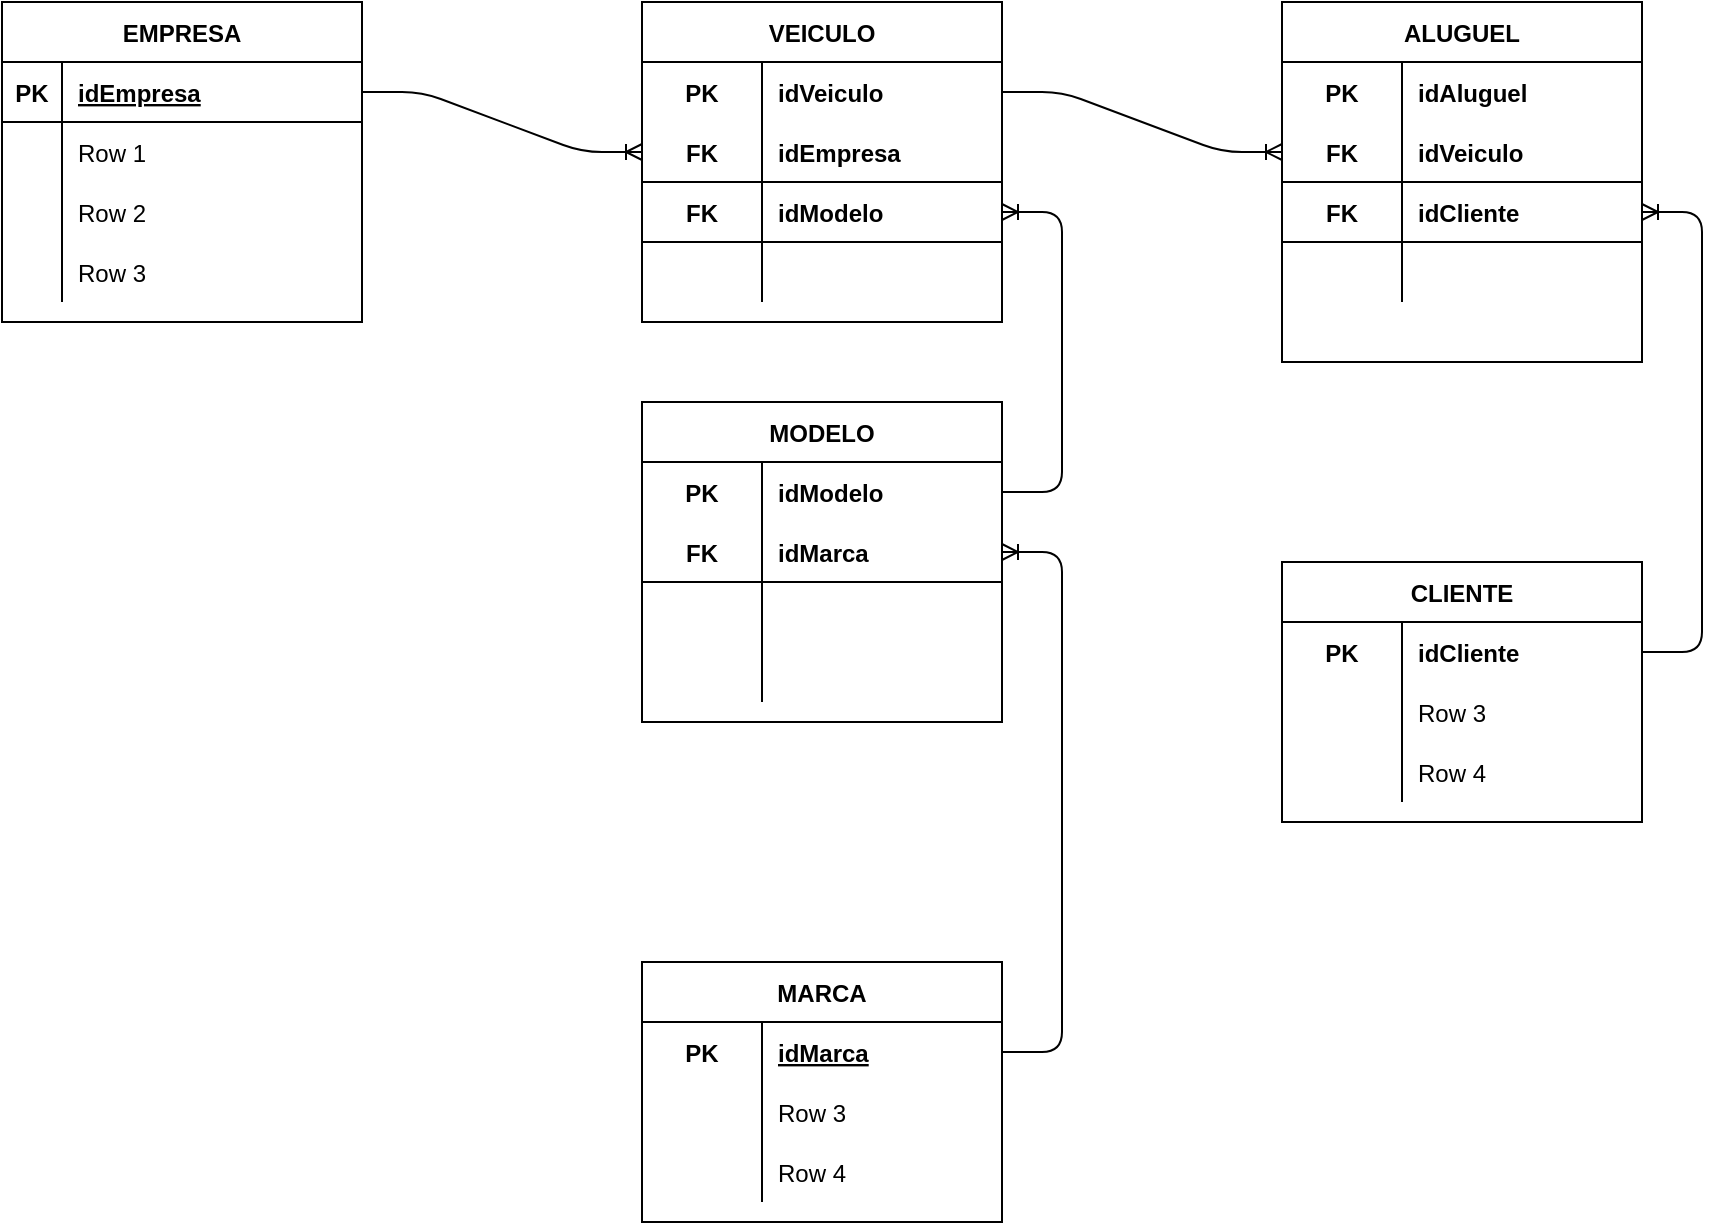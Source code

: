 <mxfile version="14.9.4" type="device"><diagram id="PAT8XYoJ0D5u2G1P0t_o" name="Page-1"><mxGraphModel dx="1038" dy="579" grid="1" gridSize="10" guides="1" tooltips="1" connect="1" arrows="1" fold="1" page="1" pageScale="1" pageWidth="827" pageHeight="1169" math="0" shadow="0"><root><mxCell id="0"/><mxCell id="1" parent="0"/><mxCell id="eaM4vjjIrFsPrH_0xcct-1" value="EMPRESA" style="shape=table;startSize=30;container=1;collapsible=1;childLayout=tableLayout;fixedRows=1;rowLines=0;fontStyle=1;align=center;resizeLast=1;" vertex="1" parent="1"><mxGeometry x="120" y="80" width="180" height="160" as="geometry"/></mxCell><mxCell id="eaM4vjjIrFsPrH_0xcct-2" value="" style="shape=partialRectangle;collapsible=0;dropTarget=0;pointerEvents=0;fillColor=none;top=0;left=0;bottom=1;right=0;points=[[0,0.5],[1,0.5]];portConstraint=eastwest;" vertex="1" parent="eaM4vjjIrFsPrH_0xcct-1"><mxGeometry y="30" width="180" height="30" as="geometry"/></mxCell><mxCell id="eaM4vjjIrFsPrH_0xcct-3" value="PK" style="shape=partialRectangle;connectable=0;fillColor=none;top=0;left=0;bottom=0;right=0;fontStyle=1;overflow=hidden;" vertex="1" parent="eaM4vjjIrFsPrH_0xcct-2"><mxGeometry width="30" height="30" as="geometry"/></mxCell><mxCell id="eaM4vjjIrFsPrH_0xcct-4" value="idEmpresa" style="shape=partialRectangle;connectable=0;fillColor=none;top=0;left=0;bottom=0;right=0;align=left;spacingLeft=6;fontStyle=5;overflow=hidden;" vertex="1" parent="eaM4vjjIrFsPrH_0xcct-2"><mxGeometry x="30" width="150" height="30" as="geometry"/></mxCell><mxCell id="eaM4vjjIrFsPrH_0xcct-5" value="" style="shape=partialRectangle;collapsible=0;dropTarget=0;pointerEvents=0;fillColor=none;top=0;left=0;bottom=0;right=0;points=[[0,0.5],[1,0.5]];portConstraint=eastwest;" vertex="1" parent="eaM4vjjIrFsPrH_0xcct-1"><mxGeometry y="60" width="180" height="30" as="geometry"/></mxCell><mxCell id="eaM4vjjIrFsPrH_0xcct-6" value="" style="shape=partialRectangle;connectable=0;fillColor=none;top=0;left=0;bottom=0;right=0;editable=1;overflow=hidden;" vertex="1" parent="eaM4vjjIrFsPrH_0xcct-5"><mxGeometry width="30" height="30" as="geometry"/></mxCell><mxCell id="eaM4vjjIrFsPrH_0xcct-7" value="Row 1" style="shape=partialRectangle;connectable=0;fillColor=none;top=0;left=0;bottom=0;right=0;align=left;spacingLeft=6;overflow=hidden;" vertex="1" parent="eaM4vjjIrFsPrH_0xcct-5"><mxGeometry x="30" width="150" height="30" as="geometry"/></mxCell><mxCell id="eaM4vjjIrFsPrH_0xcct-8" value="" style="shape=partialRectangle;collapsible=0;dropTarget=0;pointerEvents=0;fillColor=none;top=0;left=0;bottom=0;right=0;points=[[0,0.5],[1,0.5]];portConstraint=eastwest;" vertex="1" parent="eaM4vjjIrFsPrH_0xcct-1"><mxGeometry y="90" width="180" height="30" as="geometry"/></mxCell><mxCell id="eaM4vjjIrFsPrH_0xcct-9" value="" style="shape=partialRectangle;connectable=0;fillColor=none;top=0;left=0;bottom=0;right=0;editable=1;overflow=hidden;" vertex="1" parent="eaM4vjjIrFsPrH_0xcct-8"><mxGeometry width="30" height="30" as="geometry"/></mxCell><mxCell id="eaM4vjjIrFsPrH_0xcct-10" value="Row 2" style="shape=partialRectangle;connectable=0;fillColor=none;top=0;left=0;bottom=0;right=0;align=left;spacingLeft=6;overflow=hidden;" vertex="1" parent="eaM4vjjIrFsPrH_0xcct-8"><mxGeometry x="30" width="150" height="30" as="geometry"/></mxCell><mxCell id="eaM4vjjIrFsPrH_0xcct-11" value="" style="shape=partialRectangle;collapsible=0;dropTarget=0;pointerEvents=0;fillColor=none;top=0;left=0;bottom=0;right=0;points=[[0,0.5],[1,0.5]];portConstraint=eastwest;" vertex="1" parent="eaM4vjjIrFsPrH_0xcct-1"><mxGeometry y="120" width="180" height="30" as="geometry"/></mxCell><mxCell id="eaM4vjjIrFsPrH_0xcct-12" value="" style="shape=partialRectangle;connectable=0;fillColor=none;top=0;left=0;bottom=0;right=0;editable=1;overflow=hidden;" vertex="1" parent="eaM4vjjIrFsPrH_0xcct-11"><mxGeometry width="30" height="30" as="geometry"/></mxCell><mxCell id="eaM4vjjIrFsPrH_0xcct-13" value="Row 3" style="shape=partialRectangle;connectable=0;fillColor=none;top=0;left=0;bottom=0;right=0;align=left;spacingLeft=6;overflow=hidden;" vertex="1" parent="eaM4vjjIrFsPrH_0xcct-11"><mxGeometry x="30" width="150" height="30" as="geometry"/></mxCell><mxCell id="eaM4vjjIrFsPrH_0xcct-14" value="VEICULO" style="shape=table;startSize=30;container=1;collapsible=1;childLayout=tableLayout;fixedRows=1;rowLines=0;fontStyle=1;align=center;resizeLast=1;" vertex="1" parent="1"><mxGeometry x="440" y="80" width="180" height="160" as="geometry"/></mxCell><mxCell id="eaM4vjjIrFsPrH_0xcct-15" value="" style="shape=partialRectangle;collapsible=0;dropTarget=0;pointerEvents=0;fillColor=none;top=0;left=0;bottom=0;right=0;points=[[0,0.5],[1,0.5]];portConstraint=eastwest;" vertex="1" parent="eaM4vjjIrFsPrH_0xcct-14"><mxGeometry y="30" width="180" height="30" as="geometry"/></mxCell><mxCell id="eaM4vjjIrFsPrH_0xcct-16" value="PK" style="shape=partialRectangle;connectable=0;fillColor=none;top=0;left=0;bottom=0;right=0;fontStyle=1;overflow=hidden;" vertex="1" parent="eaM4vjjIrFsPrH_0xcct-15"><mxGeometry width="60" height="30" as="geometry"/></mxCell><mxCell id="eaM4vjjIrFsPrH_0xcct-17" value="idVeiculo" style="shape=partialRectangle;connectable=0;fillColor=none;top=0;left=0;bottom=0;right=0;align=left;spacingLeft=6;fontStyle=1;overflow=hidden;" vertex="1" parent="eaM4vjjIrFsPrH_0xcct-15"><mxGeometry x="60" width="120" height="30" as="geometry"/></mxCell><mxCell id="eaM4vjjIrFsPrH_0xcct-18" value="" style="shape=partialRectangle;collapsible=0;dropTarget=0;pointerEvents=0;fillColor=none;top=0;left=0;bottom=1;right=0;points=[[0,0.5],[1,0.5]];portConstraint=eastwest;" vertex="1" parent="eaM4vjjIrFsPrH_0xcct-14"><mxGeometry y="60" width="180" height="30" as="geometry"/></mxCell><mxCell id="eaM4vjjIrFsPrH_0xcct-19" value="FK" style="shape=partialRectangle;connectable=0;fillColor=none;top=0;left=0;bottom=0;right=0;fontStyle=1;overflow=hidden;" vertex="1" parent="eaM4vjjIrFsPrH_0xcct-18"><mxGeometry width="60" height="30" as="geometry"/></mxCell><mxCell id="eaM4vjjIrFsPrH_0xcct-20" value="idEmpresa" style="shape=partialRectangle;connectable=0;fillColor=none;top=0;left=0;bottom=0;right=0;align=left;spacingLeft=6;fontStyle=1;overflow=hidden;" vertex="1" parent="eaM4vjjIrFsPrH_0xcct-18"><mxGeometry x="60" width="120" height="30" as="geometry"/></mxCell><mxCell id="eaM4vjjIrFsPrH_0xcct-21" value="" style="shape=partialRectangle;collapsible=0;dropTarget=0;pointerEvents=0;fillColor=none;top=0;left=0;bottom=0;right=0;points=[[0,0.5],[1,0.5]];portConstraint=eastwest;" vertex="1" parent="eaM4vjjIrFsPrH_0xcct-14"><mxGeometry y="90" width="180" height="30" as="geometry"/></mxCell><mxCell id="eaM4vjjIrFsPrH_0xcct-22" value="" style="shape=partialRectangle;connectable=0;fillColor=none;top=0;left=0;bottom=0;right=0;editable=1;overflow=hidden;" vertex="1" parent="eaM4vjjIrFsPrH_0xcct-21"><mxGeometry width="60" height="30" as="geometry"/></mxCell><mxCell id="eaM4vjjIrFsPrH_0xcct-23" value="" style="shape=partialRectangle;connectable=0;fillColor=none;top=0;left=0;bottom=0;right=0;align=left;spacingLeft=6;overflow=hidden;" vertex="1" parent="eaM4vjjIrFsPrH_0xcct-21"><mxGeometry x="60" width="120" height="30" as="geometry"/></mxCell><mxCell id="eaM4vjjIrFsPrH_0xcct-24" value="" style="shape=partialRectangle;collapsible=0;dropTarget=0;pointerEvents=0;fillColor=none;top=0;left=0;bottom=0;right=0;points=[[0,0.5],[1,0.5]];portConstraint=eastwest;" vertex="1" parent="eaM4vjjIrFsPrH_0xcct-14"><mxGeometry y="120" width="180" height="30" as="geometry"/></mxCell><mxCell id="eaM4vjjIrFsPrH_0xcct-25" value="" style="shape=partialRectangle;connectable=0;fillColor=none;top=0;left=0;bottom=0;right=0;editable=1;overflow=hidden;" vertex="1" parent="eaM4vjjIrFsPrH_0xcct-24"><mxGeometry width="60" height="30" as="geometry"/></mxCell><mxCell id="eaM4vjjIrFsPrH_0xcct-26" value="" style="shape=partialRectangle;connectable=0;fillColor=none;top=0;left=0;bottom=0;right=0;align=left;spacingLeft=6;overflow=hidden;" vertex="1" parent="eaM4vjjIrFsPrH_0xcct-24"><mxGeometry x="60" width="120" height="30" as="geometry"/></mxCell><mxCell id="eaM4vjjIrFsPrH_0xcct-27" value="MODELO" style="shape=table;startSize=30;container=1;collapsible=1;childLayout=tableLayout;fixedRows=1;rowLines=0;fontStyle=1;align=center;resizeLast=1;" vertex="1" parent="1"><mxGeometry x="440" y="280" width="180" height="160" as="geometry"/></mxCell><mxCell id="eaM4vjjIrFsPrH_0xcct-28" value="" style="shape=partialRectangle;collapsible=0;dropTarget=0;pointerEvents=0;fillColor=none;top=0;left=0;bottom=0;right=0;points=[[0,0.5],[1,0.5]];portConstraint=eastwest;" vertex="1" parent="eaM4vjjIrFsPrH_0xcct-27"><mxGeometry y="30" width="180" height="30" as="geometry"/></mxCell><mxCell id="eaM4vjjIrFsPrH_0xcct-29" value="PK" style="shape=partialRectangle;connectable=0;fillColor=none;top=0;left=0;bottom=0;right=0;fontStyle=1;overflow=hidden;" vertex="1" parent="eaM4vjjIrFsPrH_0xcct-28"><mxGeometry width="60" height="30" as="geometry"/></mxCell><mxCell id="eaM4vjjIrFsPrH_0xcct-30" value="idModelo" style="shape=partialRectangle;connectable=0;fillColor=none;top=0;left=0;bottom=0;right=0;align=left;spacingLeft=6;fontStyle=1;overflow=hidden;" vertex="1" parent="eaM4vjjIrFsPrH_0xcct-28"><mxGeometry x="60" width="120" height="30" as="geometry"/></mxCell><mxCell id="eaM4vjjIrFsPrH_0xcct-31" value="" style="shape=partialRectangle;collapsible=0;dropTarget=0;pointerEvents=0;fillColor=none;top=0;left=0;bottom=1;right=0;points=[[0,0.5],[1,0.5]];portConstraint=eastwest;" vertex="1" parent="eaM4vjjIrFsPrH_0xcct-27"><mxGeometry y="60" width="180" height="30" as="geometry"/></mxCell><mxCell id="eaM4vjjIrFsPrH_0xcct-32" value="FK" style="shape=partialRectangle;connectable=0;fillColor=none;top=0;left=0;bottom=0;right=0;fontStyle=1;overflow=hidden;" vertex="1" parent="eaM4vjjIrFsPrH_0xcct-31"><mxGeometry width="60" height="30" as="geometry"/></mxCell><mxCell id="eaM4vjjIrFsPrH_0xcct-33" value="idMarca" style="shape=partialRectangle;connectable=0;fillColor=none;top=0;left=0;bottom=0;right=0;align=left;spacingLeft=6;fontStyle=1;overflow=hidden;" vertex="1" parent="eaM4vjjIrFsPrH_0xcct-31"><mxGeometry x="60" width="120" height="30" as="geometry"/></mxCell><mxCell id="eaM4vjjIrFsPrH_0xcct-34" value="" style="shape=partialRectangle;collapsible=0;dropTarget=0;pointerEvents=0;fillColor=none;top=0;left=0;bottom=0;right=0;points=[[0,0.5],[1,0.5]];portConstraint=eastwest;" vertex="1" parent="eaM4vjjIrFsPrH_0xcct-27"><mxGeometry y="90" width="180" height="30" as="geometry"/></mxCell><mxCell id="eaM4vjjIrFsPrH_0xcct-35" value="" style="shape=partialRectangle;connectable=0;fillColor=none;top=0;left=0;bottom=0;right=0;editable=1;overflow=hidden;" vertex="1" parent="eaM4vjjIrFsPrH_0xcct-34"><mxGeometry width="60" height="30" as="geometry"/></mxCell><mxCell id="eaM4vjjIrFsPrH_0xcct-36" value="" style="shape=partialRectangle;connectable=0;fillColor=none;top=0;left=0;bottom=0;right=0;align=left;spacingLeft=6;overflow=hidden;" vertex="1" parent="eaM4vjjIrFsPrH_0xcct-34"><mxGeometry x="60" width="120" height="30" as="geometry"/></mxCell><mxCell id="eaM4vjjIrFsPrH_0xcct-37" value="" style="shape=partialRectangle;collapsible=0;dropTarget=0;pointerEvents=0;fillColor=none;top=0;left=0;bottom=0;right=0;points=[[0,0.5],[1,0.5]];portConstraint=eastwest;" vertex="1" parent="eaM4vjjIrFsPrH_0xcct-27"><mxGeometry y="120" width="180" height="30" as="geometry"/></mxCell><mxCell id="eaM4vjjIrFsPrH_0xcct-38" value="" style="shape=partialRectangle;connectable=0;fillColor=none;top=0;left=0;bottom=0;right=0;editable=1;overflow=hidden;" vertex="1" parent="eaM4vjjIrFsPrH_0xcct-37"><mxGeometry width="60" height="30" as="geometry"/></mxCell><mxCell id="eaM4vjjIrFsPrH_0xcct-39" value="" style="shape=partialRectangle;connectable=0;fillColor=none;top=0;left=0;bottom=0;right=0;align=left;spacingLeft=6;overflow=hidden;" vertex="1" parent="eaM4vjjIrFsPrH_0xcct-37"><mxGeometry x="60" width="120" height="30" as="geometry"/></mxCell><mxCell id="eaM4vjjIrFsPrH_0xcct-40" value="MARCA" style="shape=table;startSize=30;container=1;collapsible=1;childLayout=tableLayout;fixedRows=1;rowLines=0;fontStyle=1;align=center;resizeLast=1;" vertex="1" parent="1"><mxGeometry x="440" y="560" width="180" height="130" as="geometry"/></mxCell><mxCell id="eaM4vjjIrFsPrH_0xcct-41" value="" style="shape=partialRectangle;collapsible=0;dropTarget=0;pointerEvents=0;fillColor=none;top=0;left=0;bottom=0;right=0;points=[[0,0.5],[1,0.5]];portConstraint=eastwest;" vertex="1" parent="eaM4vjjIrFsPrH_0xcct-40"><mxGeometry y="30" width="180" height="30" as="geometry"/></mxCell><mxCell id="eaM4vjjIrFsPrH_0xcct-42" value="PK" style="shape=partialRectangle;connectable=0;fillColor=none;top=0;left=0;bottom=0;right=0;fontStyle=1;overflow=hidden;" vertex="1" parent="eaM4vjjIrFsPrH_0xcct-41"><mxGeometry width="60" height="30" as="geometry"/></mxCell><mxCell id="eaM4vjjIrFsPrH_0xcct-43" value="idMarca" style="shape=partialRectangle;connectable=0;fillColor=none;top=0;left=0;bottom=0;right=0;align=left;spacingLeft=6;fontStyle=5;overflow=hidden;" vertex="1" parent="eaM4vjjIrFsPrH_0xcct-41"><mxGeometry x="60" width="120" height="30" as="geometry"/></mxCell><mxCell id="eaM4vjjIrFsPrH_0xcct-47" value="" style="shape=partialRectangle;collapsible=0;dropTarget=0;pointerEvents=0;fillColor=none;top=0;left=0;bottom=0;right=0;points=[[0,0.5],[1,0.5]];portConstraint=eastwest;" vertex="1" parent="eaM4vjjIrFsPrH_0xcct-40"><mxGeometry y="60" width="180" height="30" as="geometry"/></mxCell><mxCell id="eaM4vjjIrFsPrH_0xcct-48" value="" style="shape=partialRectangle;connectable=0;fillColor=none;top=0;left=0;bottom=0;right=0;editable=1;overflow=hidden;" vertex="1" parent="eaM4vjjIrFsPrH_0xcct-47"><mxGeometry width="60" height="30" as="geometry"/></mxCell><mxCell id="eaM4vjjIrFsPrH_0xcct-49" value="Row 3" style="shape=partialRectangle;connectable=0;fillColor=none;top=0;left=0;bottom=0;right=0;align=left;spacingLeft=6;overflow=hidden;" vertex="1" parent="eaM4vjjIrFsPrH_0xcct-47"><mxGeometry x="60" width="120" height="30" as="geometry"/></mxCell><mxCell id="eaM4vjjIrFsPrH_0xcct-50" value="" style="shape=partialRectangle;collapsible=0;dropTarget=0;pointerEvents=0;fillColor=none;top=0;left=0;bottom=0;right=0;points=[[0,0.5],[1,0.5]];portConstraint=eastwest;" vertex="1" parent="eaM4vjjIrFsPrH_0xcct-40"><mxGeometry y="90" width="180" height="30" as="geometry"/></mxCell><mxCell id="eaM4vjjIrFsPrH_0xcct-51" value="" style="shape=partialRectangle;connectable=0;fillColor=none;top=0;left=0;bottom=0;right=0;editable=1;overflow=hidden;" vertex="1" parent="eaM4vjjIrFsPrH_0xcct-50"><mxGeometry width="60" height="30" as="geometry"/></mxCell><mxCell id="eaM4vjjIrFsPrH_0xcct-52" value="Row 4" style="shape=partialRectangle;connectable=0;fillColor=none;top=0;left=0;bottom=0;right=0;align=left;spacingLeft=6;overflow=hidden;" vertex="1" parent="eaM4vjjIrFsPrH_0xcct-50"><mxGeometry x="60" width="120" height="30" as="geometry"/></mxCell><mxCell id="eaM4vjjIrFsPrH_0xcct-53" value="ALUGUEL" style="shape=table;startSize=30;container=1;collapsible=1;childLayout=tableLayout;fixedRows=1;rowLines=0;fontStyle=1;align=center;resizeLast=1;" vertex="1" parent="1"><mxGeometry x="760" y="80" width="180" height="180" as="geometry"/></mxCell><mxCell id="eaM4vjjIrFsPrH_0xcct-54" value="" style="shape=partialRectangle;collapsible=0;dropTarget=0;pointerEvents=0;fillColor=none;top=0;left=0;bottom=0;right=0;points=[[0,0.5],[1,0.5]];portConstraint=eastwest;" vertex="1" parent="eaM4vjjIrFsPrH_0xcct-53"><mxGeometry y="30" width="180" height="30" as="geometry"/></mxCell><mxCell id="eaM4vjjIrFsPrH_0xcct-55" value="PK" style="shape=partialRectangle;connectable=0;fillColor=none;top=0;left=0;bottom=0;right=0;fontStyle=1;overflow=hidden;" vertex="1" parent="eaM4vjjIrFsPrH_0xcct-54"><mxGeometry width="60" height="30" as="geometry"/></mxCell><mxCell id="eaM4vjjIrFsPrH_0xcct-56" value="idAluguel" style="shape=partialRectangle;connectable=0;fillColor=none;top=0;left=0;bottom=0;right=0;align=left;spacingLeft=6;fontStyle=1;overflow=hidden;" vertex="1" parent="eaM4vjjIrFsPrH_0xcct-54"><mxGeometry x="60" width="120" height="30" as="geometry"/></mxCell><mxCell id="eaM4vjjIrFsPrH_0xcct-57" value="" style="shape=partialRectangle;collapsible=0;dropTarget=0;pointerEvents=0;fillColor=none;top=0;left=0;bottom=1;right=0;points=[[0,0.5],[1,0.5]];portConstraint=eastwest;" vertex="1" parent="eaM4vjjIrFsPrH_0xcct-53"><mxGeometry y="60" width="180" height="30" as="geometry"/></mxCell><mxCell id="eaM4vjjIrFsPrH_0xcct-58" value="FK" style="shape=partialRectangle;connectable=0;fillColor=none;top=0;left=0;bottom=0;right=0;fontStyle=1;overflow=hidden;" vertex="1" parent="eaM4vjjIrFsPrH_0xcct-57"><mxGeometry width="60" height="30" as="geometry"/></mxCell><mxCell id="eaM4vjjIrFsPrH_0xcct-59" value="idVeiculo" style="shape=partialRectangle;connectable=0;fillColor=none;top=0;left=0;bottom=0;right=0;align=left;spacingLeft=6;fontStyle=1;overflow=hidden;" vertex="1" parent="eaM4vjjIrFsPrH_0xcct-57"><mxGeometry x="60" width="120" height="30" as="geometry"/></mxCell><mxCell id="eaM4vjjIrFsPrH_0xcct-60" value="" style="shape=partialRectangle;collapsible=0;dropTarget=0;pointerEvents=0;fillColor=none;top=0;left=0;bottom=0;right=0;points=[[0,0.5],[1,0.5]];portConstraint=eastwest;labelBorderColor=none;fontStyle=0" vertex="1" parent="eaM4vjjIrFsPrH_0xcct-53"><mxGeometry y="90" width="180" height="30" as="geometry"/></mxCell><mxCell id="eaM4vjjIrFsPrH_0xcct-61" value="" style="shape=partialRectangle;connectable=0;fillColor=none;top=0;left=0;bottom=0;right=0;editable=1;overflow=hidden;" vertex="1" parent="eaM4vjjIrFsPrH_0xcct-60"><mxGeometry width="60" height="30" as="geometry"/></mxCell><mxCell id="eaM4vjjIrFsPrH_0xcct-62" value="" style="shape=partialRectangle;connectable=0;fillColor=none;top=0;left=0;bottom=0;right=0;align=left;spacingLeft=6;overflow=hidden;fontStyle=1;perimeterSpacing=0;sketch=0;labelBorderColor=none;" vertex="1" parent="eaM4vjjIrFsPrH_0xcct-60"><mxGeometry x="60" width="120" height="30" as="geometry"/></mxCell><mxCell id="eaM4vjjIrFsPrH_0xcct-63" value="" style="shape=partialRectangle;collapsible=0;dropTarget=0;pointerEvents=0;fillColor=none;top=0;left=0;bottom=0;right=0;points=[[0,0.5],[1,0.5]];portConstraint=eastwest;" vertex="1" parent="eaM4vjjIrFsPrH_0xcct-53"><mxGeometry y="120" width="180" height="30" as="geometry"/></mxCell><mxCell id="eaM4vjjIrFsPrH_0xcct-64" value="" style="shape=partialRectangle;connectable=0;fillColor=none;top=0;left=0;bottom=0;right=0;editable=1;overflow=hidden;" vertex="1" parent="eaM4vjjIrFsPrH_0xcct-63"><mxGeometry width="60" height="30" as="geometry"/></mxCell><mxCell id="eaM4vjjIrFsPrH_0xcct-65" value="" style="shape=partialRectangle;connectable=0;fillColor=none;top=0;left=0;bottom=0;right=0;align=left;spacingLeft=6;overflow=hidden;" vertex="1" parent="eaM4vjjIrFsPrH_0xcct-63"><mxGeometry x="60" width="120" height="30" as="geometry"/></mxCell><mxCell id="eaM4vjjIrFsPrH_0xcct-66" value="CLIENTE" style="shape=table;startSize=30;container=1;collapsible=1;childLayout=tableLayout;fixedRows=1;rowLines=0;fontStyle=1;align=center;resizeLast=1;" vertex="1" parent="1"><mxGeometry x="760" y="360" width="180" height="130" as="geometry"/></mxCell><mxCell id="eaM4vjjIrFsPrH_0xcct-67" value="" style="shape=partialRectangle;collapsible=0;dropTarget=0;pointerEvents=0;fillColor=none;top=0;left=0;bottom=0;right=0;points=[[0,0.5],[1,0.5]];portConstraint=eastwest;" vertex="1" parent="eaM4vjjIrFsPrH_0xcct-66"><mxGeometry y="30" width="180" height="30" as="geometry"/></mxCell><mxCell id="eaM4vjjIrFsPrH_0xcct-68" value="PK" style="shape=partialRectangle;connectable=0;fillColor=none;top=0;left=0;bottom=0;right=0;fontStyle=1;overflow=hidden;" vertex="1" parent="eaM4vjjIrFsPrH_0xcct-67"><mxGeometry width="60" height="30" as="geometry"/></mxCell><mxCell id="eaM4vjjIrFsPrH_0xcct-69" value="idCliente" style="shape=partialRectangle;connectable=0;fillColor=none;top=0;left=0;bottom=0;right=0;align=left;spacingLeft=6;fontStyle=1;overflow=hidden;" vertex="1" parent="eaM4vjjIrFsPrH_0xcct-67"><mxGeometry x="60" width="120" height="30" as="geometry"/></mxCell><mxCell id="eaM4vjjIrFsPrH_0xcct-73" value="" style="shape=partialRectangle;collapsible=0;dropTarget=0;pointerEvents=0;fillColor=none;top=0;left=0;bottom=0;right=0;points=[[0,0.5],[1,0.5]];portConstraint=eastwest;" vertex="1" parent="eaM4vjjIrFsPrH_0xcct-66"><mxGeometry y="60" width="180" height="30" as="geometry"/></mxCell><mxCell id="eaM4vjjIrFsPrH_0xcct-74" value="" style="shape=partialRectangle;connectable=0;fillColor=none;top=0;left=0;bottom=0;right=0;editable=1;overflow=hidden;" vertex="1" parent="eaM4vjjIrFsPrH_0xcct-73"><mxGeometry width="60" height="30" as="geometry"/></mxCell><mxCell id="eaM4vjjIrFsPrH_0xcct-75" value="Row 3" style="shape=partialRectangle;connectable=0;fillColor=none;top=0;left=0;bottom=0;right=0;align=left;spacingLeft=6;overflow=hidden;" vertex="1" parent="eaM4vjjIrFsPrH_0xcct-73"><mxGeometry x="60" width="120" height="30" as="geometry"/></mxCell><mxCell id="eaM4vjjIrFsPrH_0xcct-76" value="" style="shape=partialRectangle;collapsible=0;dropTarget=0;pointerEvents=0;fillColor=none;top=0;left=0;bottom=0;right=0;points=[[0,0.5],[1,0.5]];portConstraint=eastwest;" vertex="1" parent="eaM4vjjIrFsPrH_0xcct-66"><mxGeometry y="90" width="180" height="30" as="geometry"/></mxCell><mxCell id="eaM4vjjIrFsPrH_0xcct-77" value="" style="shape=partialRectangle;connectable=0;fillColor=none;top=0;left=0;bottom=0;right=0;editable=1;overflow=hidden;" vertex="1" parent="eaM4vjjIrFsPrH_0xcct-76"><mxGeometry width="60" height="30" as="geometry"/></mxCell><mxCell id="eaM4vjjIrFsPrH_0xcct-78" value="Row 4" style="shape=partialRectangle;connectable=0;fillColor=none;top=0;left=0;bottom=0;right=0;align=left;spacingLeft=6;overflow=hidden;" vertex="1" parent="eaM4vjjIrFsPrH_0xcct-76"><mxGeometry x="60" width="120" height="30" as="geometry"/></mxCell><mxCell id="eaM4vjjIrFsPrH_0xcct-81" value="" style="shape=partialRectangle;collapsible=0;dropTarget=0;pointerEvents=0;fillColor=none;top=0;left=0;bottom=1;right=0;points=[[0,0.5],[1,0.5]];portConstraint=eastwest;" vertex="1" parent="1"><mxGeometry x="760" y="170" width="180" height="30" as="geometry"/></mxCell><mxCell id="eaM4vjjIrFsPrH_0xcct-82" value="FK" style="shape=partialRectangle;connectable=0;fillColor=none;top=0;left=0;bottom=0;right=0;fontStyle=1;overflow=hidden;" vertex="1" parent="eaM4vjjIrFsPrH_0xcct-81"><mxGeometry width="60" height="30" as="geometry"/></mxCell><mxCell id="eaM4vjjIrFsPrH_0xcct-83" value="idCliente" style="shape=partialRectangle;connectable=0;fillColor=none;top=0;left=0;bottom=0;right=0;align=left;spacingLeft=6;fontStyle=1;overflow=hidden;" vertex="1" parent="eaM4vjjIrFsPrH_0xcct-81"><mxGeometry x="60" width="120" height="30" as="geometry"/></mxCell><mxCell id="eaM4vjjIrFsPrH_0xcct-84" value="" style="edgeStyle=entityRelationEdgeStyle;fontSize=12;html=1;endArrow=ERoneToMany;exitX=1;exitY=0.5;exitDx=0;exitDy=0;entryX=0;entryY=0.5;entryDx=0;entryDy=0;" edge="1" parent="1" source="eaM4vjjIrFsPrH_0xcct-2" target="eaM4vjjIrFsPrH_0xcct-18"><mxGeometry width="100" height="100" relative="1" as="geometry"><mxPoint x="240" y="400" as="sourcePoint"/><mxPoint x="340" y="300" as="targetPoint"/></mxGeometry></mxCell><mxCell id="eaM4vjjIrFsPrH_0xcct-85" value="" style="edgeStyle=entityRelationEdgeStyle;fontSize=12;html=1;endArrow=ERoneToMany;entryX=0;entryY=0.5;entryDx=0;entryDy=0;exitX=1;exitY=0.5;exitDx=0;exitDy=0;" edge="1" parent="1" source="eaM4vjjIrFsPrH_0xcct-15" target="eaM4vjjIrFsPrH_0xcct-57"><mxGeometry width="100" height="100" relative="1" as="geometry"><mxPoint x="490" y="350" as="sourcePoint"/><mxPoint x="590" y="250" as="targetPoint"/></mxGeometry></mxCell><mxCell id="eaM4vjjIrFsPrH_0xcct-87" value="" style="edgeStyle=entityRelationEdgeStyle;fontSize=12;html=1;endArrow=ERoneToMany;" edge="1" parent="1" source="eaM4vjjIrFsPrH_0xcct-67" target="eaM4vjjIrFsPrH_0xcct-81"><mxGeometry width="100" height="100" relative="1" as="geometry"><mxPoint x="490" y="350" as="sourcePoint"/><mxPoint x="590" y="250" as="targetPoint"/></mxGeometry></mxCell><mxCell id="eaM4vjjIrFsPrH_0xcct-91" value="" style="edgeStyle=entityRelationEdgeStyle;fontSize=12;html=1;endArrow=ERoneToMany;" edge="1" parent="1" source="eaM4vjjIrFsPrH_0xcct-28" target="eaM4vjjIrFsPrH_0xcct-21"><mxGeometry width="100" height="100" relative="1" as="geometry"><mxPoint x="710" y="370" as="sourcePoint"/><mxPoint x="700" y="240" as="targetPoint"/></mxGeometry></mxCell><mxCell id="eaM4vjjIrFsPrH_0xcct-92" value="" style="edgeStyle=entityRelationEdgeStyle;fontSize=12;html=1;endArrow=ERoneToMany;" edge="1" parent="1" source="eaM4vjjIrFsPrH_0xcct-41" target="eaM4vjjIrFsPrH_0xcct-31"><mxGeometry width="100" height="100" relative="1" as="geometry"><mxPoint x="620" y="685" as="sourcePoint"/><mxPoint x="440" y="330" as="targetPoint"/></mxGeometry></mxCell><mxCell id="eaM4vjjIrFsPrH_0xcct-93" value="" style="shape=partialRectangle;collapsible=0;dropTarget=0;pointerEvents=0;fillColor=none;top=0;left=0;bottom=1;right=0;points=[[0,0.5],[1,0.5]];portConstraint=eastwest;" vertex="1" parent="1"><mxGeometry x="440" y="170" width="180" height="30" as="geometry"/></mxCell><mxCell id="eaM4vjjIrFsPrH_0xcct-94" value="FK" style="shape=partialRectangle;connectable=0;fillColor=none;top=0;left=0;bottom=0;right=0;fontStyle=1;overflow=hidden;" vertex="1" parent="eaM4vjjIrFsPrH_0xcct-93"><mxGeometry width="60" height="30" as="geometry"/></mxCell><mxCell id="eaM4vjjIrFsPrH_0xcct-95" value="idModelo" style="shape=partialRectangle;connectable=0;fillColor=none;top=0;left=0;bottom=0;right=0;align=left;spacingLeft=6;fontStyle=1;overflow=hidden;" vertex="1" parent="eaM4vjjIrFsPrH_0xcct-93"><mxGeometry x="60" width="120" height="30" as="geometry"/></mxCell></root></mxGraphModel></diagram></mxfile>